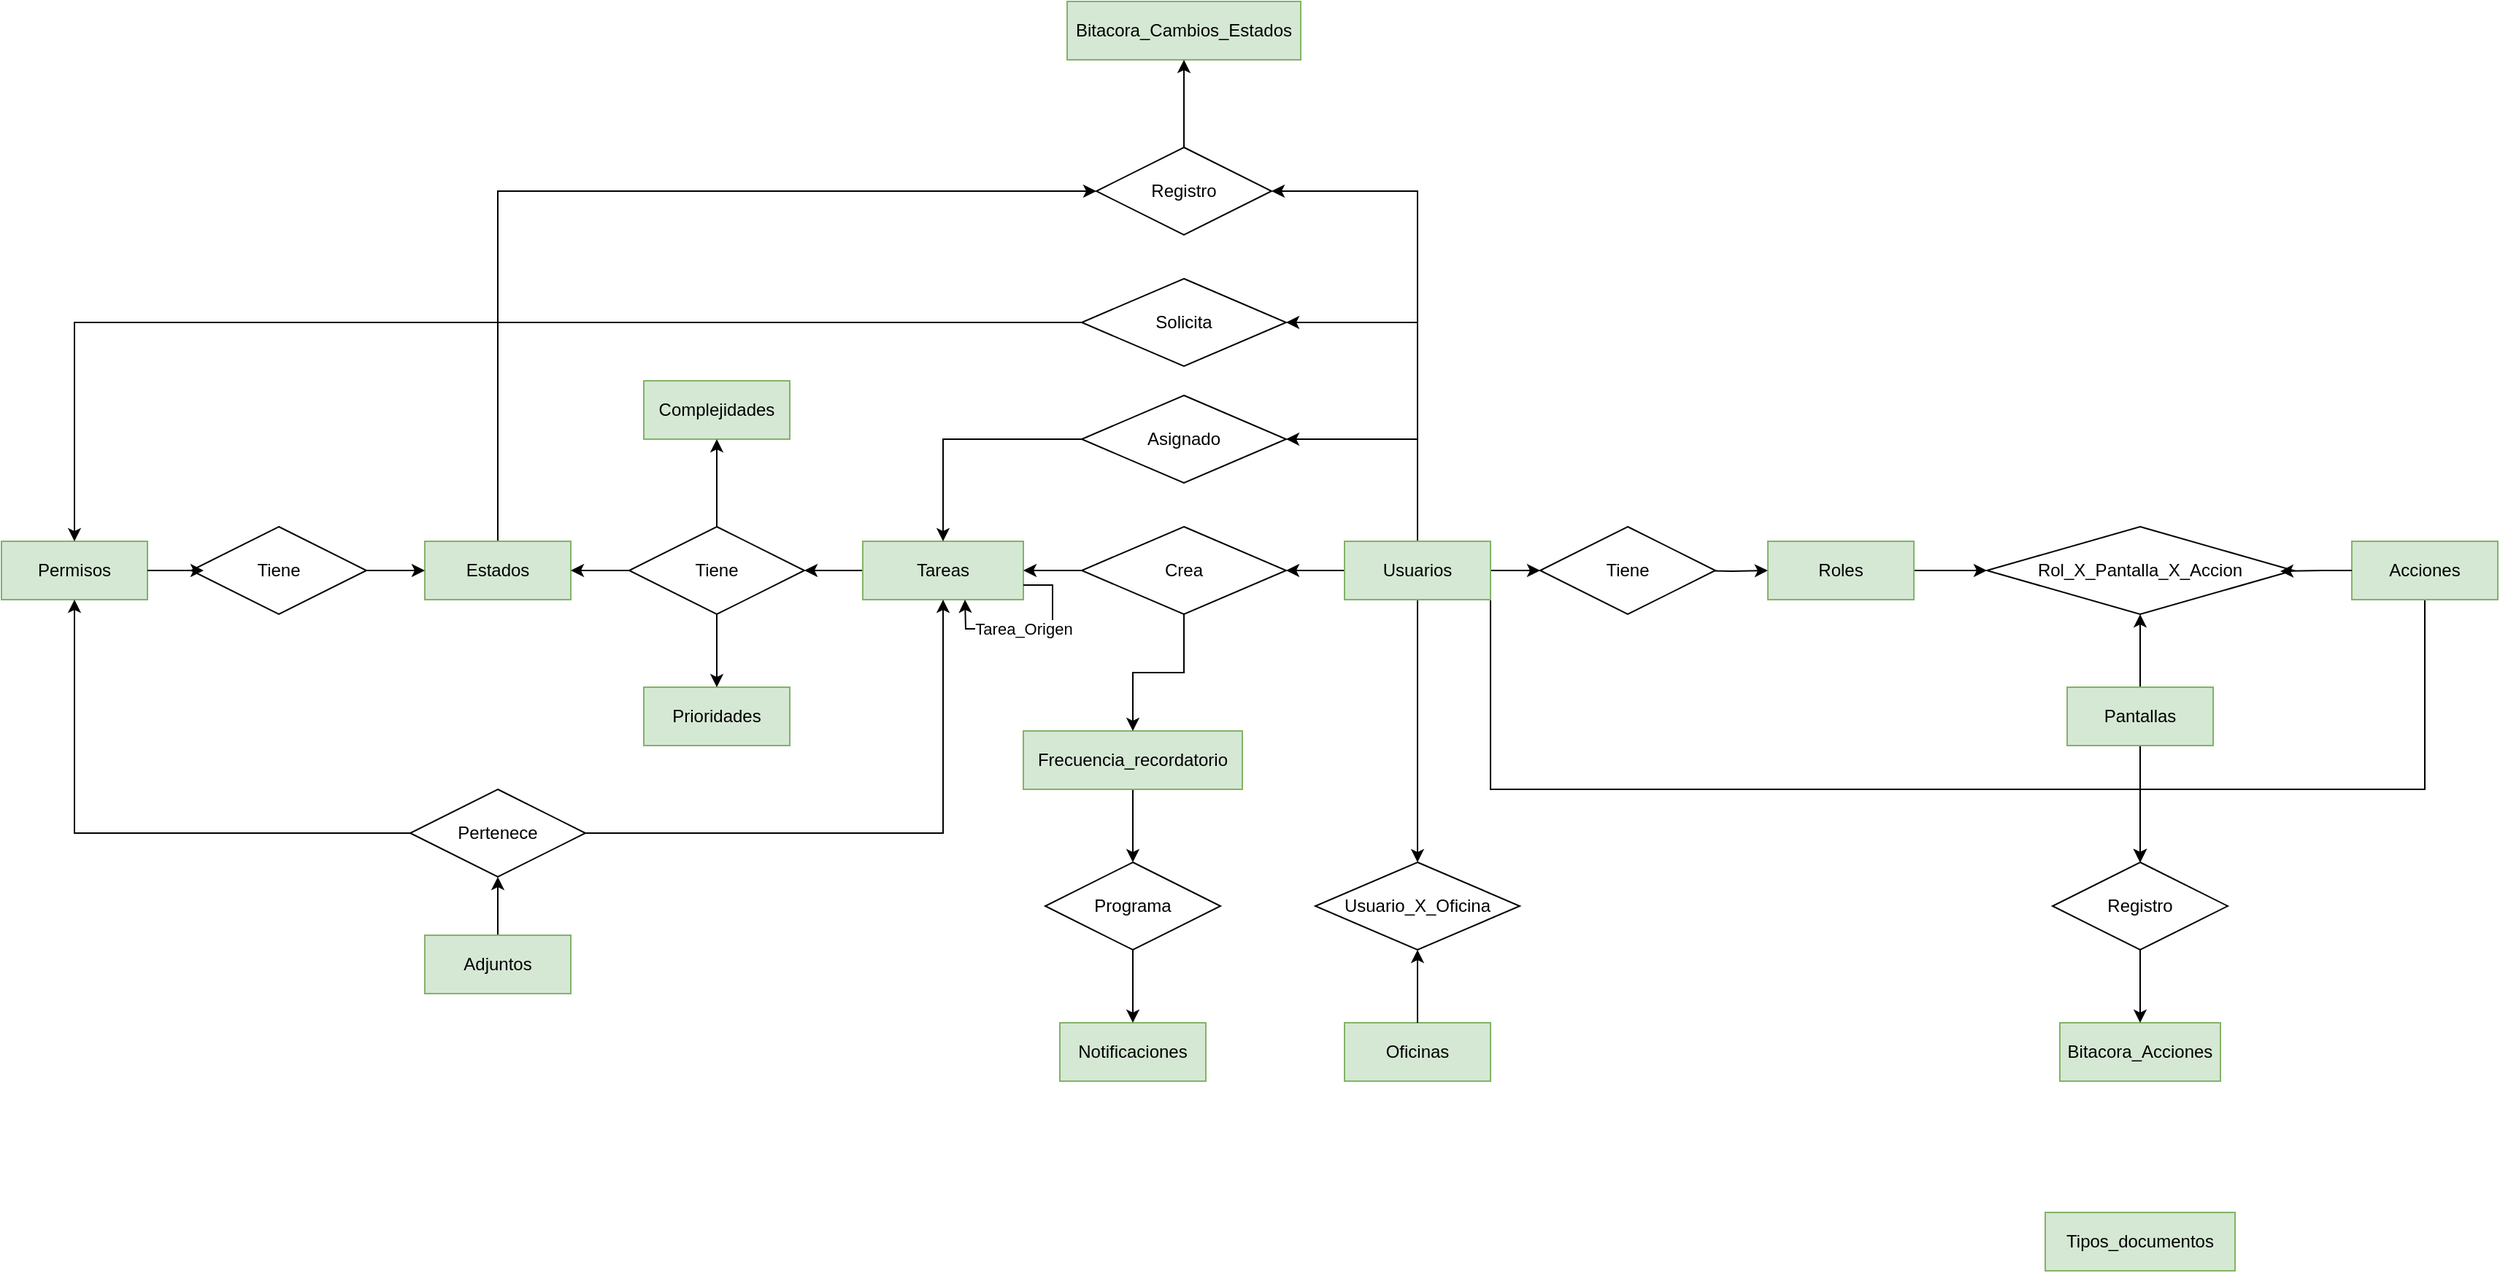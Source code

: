 <mxfile version="26.2.14">
  <diagram name="Página-1" id="aU5e-4gyXZzoZdQWq91M">
    <mxGraphModel dx="3021" dy="2312" grid="1" gridSize="10" guides="1" tooltips="1" connect="1" arrows="1" fold="1" page="1" pageScale="1" pageWidth="827" pageHeight="1169" math="0" shadow="0">
      <root>
        <mxCell id="0" />
        <mxCell id="1" parent="0" />
        <mxCell id="9YhUjrj5osRhjf7E5tQx-17" style="edgeStyle=orthogonalEdgeStyle;rounded=0;orthogonalLoop=1;jettySize=auto;html=1;exitX=1;exitY=0.5;exitDx=0;exitDy=0;entryX=0;entryY=0.5;entryDx=0;entryDy=0;" edge="1" parent="1" target="9YhUjrj5osRhjf7E5tQx-3">
          <mxGeometry relative="1" as="geometry">
            <mxPoint x="400" y="60" as="sourcePoint" />
          </mxGeometry>
        </mxCell>
        <mxCell id="9YhUjrj5osRhjf7E5tQx-1" value="Tiene" style="shape=rhombus;perimeter=rhombusPerimeter;whiteSpace=wrap;html=1;align=center;" vertex="1" parent="1">
          <mxGeometry x="294" y="30" width="120" height="60" as="geometry" />
        </mxCell>
        <mxCell id="9YhUjrj5osRhjf7E5tQx-16" style="edgeStyle=orthogonalEdgeStyle;rounded=0;orthogonalLoop=1;jettySize=auto;html=1;exitX=1;exitY=0.5;exitDx=0;exitDy=0;entryX=0;entryY=0.5;entryDx=0;entryDy=0;" edge="1" parent="1" source="9YhUjrj5osRhjf7E5tQx-2" target="9YhUjrj5osRhjf7E5tQx-1">
          <mxGeometry relative="1" as="geometry" />
        </mxCell>
        <mxCell id="9YhUjrj5osRhjf7E5tQx-20" style="edgeStyle=orthogonalEdgeStyle;rounded=0;orthogonalLoop=1;jettySize=auto;html=1;exitX=0.5;exitY=1;exitDx=0;exitDy=0;entryX=0.5;entryY=0;entryDx=0;entryDy=0;" edge="1" parent="1" source="9YhUjrj5osRhjf7E5tQx-2" target="9YhUjrj5osRhjf7E5tQx-19">
          <mxGeometry relative="1" as="geometry">
            <mxPoint x="210" y="150" as="targetPoint" />
          </mxGeometry>
        </mxCell>
        <mxCell id="9YhUjrj5osRhjf7E5tQx-27" style="edgeStyle=orthogonalEdgeStyle;rounded=0;orthogonalLoop=1;jettySize=auto;html=1;exitX=0;exitY=0.5;exitDx=0;exitDy=0;entryX=1;entryY=0.5;entryDx=0;entryDy=0;" edge="1" parent="1" source="9YhUjrj5osRhjf7E5tQx-2" target="9YhUjrj5osRhjf7E5tQx-24">
          <mxGeometry relative="1" as="geometry" />
        </mxCell>
        <mxCell id="9YhUjrj5osRhjf7E5tQx-31" style="edgeStyle=orthogonalEdgeStyle;rounded=0;orthogonalLoop=1;jettySize=auto;html=1;exitX=0.5;exitY=0;exitDx=0;exitDy=0;entryX=1;entryY=0.5;entryDx=0;entryDy=0;" edge="1" parent="1" source="9YhUjrj5osRhjf7E5tQx-2" target="9YhUjrj5osRhjf7E5tQx-29">
          <mxGeometry relative="1" as="geometry" />
        </mxCell>
        <mxCell id="9YhUjrj5osRhjf7E5tQx-73" style="edgeStyle=orthogonalEdgeStyle;rounded=0;orthogonalLoop=1;jettySize=auto;html=1;exitX=0.5;exitY=0;exitDx=0;exitDy=0;entryX=1;entryY=0.5;entryDx=0;entryDy=0;" edge="1" parent="1" source="9YhUjrj5osRhjf7E5tQx-2" target="9YhUjrj5osRhjf7E5tQx-72">
          <mxGeometry relative="1" as="geometry" />
        </mxCell>
        <mxCell id="9YhUjrj5osRhjf7E5tQx-83" style="edgeStyle=orthogonalEdgeStyle;rounded=0;orthogonalLoop=1;jettySize=auto;html=1;exitX=0.5;exitY=0;exitDx=0;exitDy=0;entryX=1;entryY=0.5;entryDx=0;entryDy=0;" edge="1" parent="1" source="9YhUjrj5osRhjf7E5tQx-2" target="9YhUjrj5osRhjf7E5tQx-81">
          <mxGeometry relative="1" as="geometry" />
        </mxCell>
        <mxCell id="9YhUjrj5osRhjf7E5tQx-93" style="edgeStyle=orthogonalEdgeStyle;rounded=0;orthogonalLoop=1;jettySize=auto;html=1;exitX=1;exitY=1;exitDx=0;exitDy=0;entryX=0.5;entryY=0;entryDx=0;entryDy=0;" edge="1" parent="1" source="9YhUjrj5osRhjf7E5tQx-2" target="9YhUjrj5osRhjf7E5tQx-62">
          <mxGeometry relative="1" as="geometry">
            <Array as="points">
              <mxPoint x="260" y="210" />
              <mxPoint x="705" y="210" />
            </Array>
          </mxGeometry>
        </mxCell>
        <mxCell id="9YhUjrj5osRhjf7E5tQx-2" value="Usuarios" style="whiteSpace=wrap;html=1;align=center;fillColor=#d5e8d4;strokeColor=#82b366;" vertex="1" parent="1">
          <mxGeometry x="160" y="40" width="100" height="40" as="geometry" />
        </mxCell>
        <mxCell id="9YhUjrj5osRhjf7E5tQx-46" style="edgeStyle=orthogonalEdgeStyle;rounded=0;orthogonalLoop=1;jettySize=auto;html=1;exitX=1;exitY=0.5;exitDx=0;exitDy=0;entryX=0;entryY=0.5;entryDx=0;entryDy=0;" edge="1" parent="1" source="9YhUjrj5osRhjf7E5tQx-3" target="9YhUjrj5osRhjf7E5tQx-45">
          <mxGeometry relative="1" as="geometry" />
        </mxCell>
        <mxCell id="9YhUjrj5osRhjf7E5tQx-3" value="Roles" style="whiteSpace=wrap;html=1;align=center;fillColor=#d5e8d4;strokeColor=#82b366;" vertex="1" parent="1">
          <mxGeometry x="450" y="40" width="100" height="40" as="geometry" />
        </mxCell>
        <mxCell id="9YhUjrj5osRhjf7E5tQx-35" style="edgeStyle=orthogonalEdgeStyle;rounded=0;orthogonalLoop=1;jettySize=auto;html=1;exitX=0;exitY=0.5;exitDx=0;exitDy=0;entryX=1;entryY=0.5;entryDx=0;entryDy=0;" edge="1" parent="1" source="9YhUjrj5osRhjf7E5tQx-4" target="9YhUjrj5osRhjf7E5tQx-33">
          <mxGeometry relative="1" as="geometry" />
        </mxCell>
        <mxCell id="9YhUjrj5osRhjf7E5tQx-4" value="Tareas" style="whiteSpace=wrap;html=1;align=center;fillColor=#d5e8d4;strokeColor=#82b366;" vertex="1" parent="1">
          <mxGeometry x="-170" y="40" width="110" height="40" as="geometry" />
        </mxCell>
        <mxCell id="9YhUjrj5osRhjf7E5tQx-5" value="Oficinas" style="whiteSpace=wrap;html=1;align=center;fillColor=#d5e8d4;strokeColor=#82b366;" vertex="1" parent="1">
          <mxGeometry x="160" y="370" width="100" height="40" as="geometry" />
        </mxCell>
        <mxCell id="9YhUjrj5osRhjf7E5tQx-82" style="edgeStyle=orthogonalEdgeStyle;rounded=0;orthogonalLoop=1;jettySize=auto;html=1;exitX=0.5;exitY=0;exitDx=0;exitDy=0;entryX=0;entryY=0.5;entryDx=0;entryDy=0;" edge="1" parent="1" source="9YhUjrj5osRhjf7E5tQx-6" target="9YhUjrj5osRhjf7E5tQx-81">
          <mxGeometry relative="1" as="geometry" />
        </mxCell>
        <mxCell id="9YhUjrj5osRhjf7E5tQx-6" value="Estados" style="whiteSpace=wrap;html=1;align=center;fillColor=#d5e8d4;strokeColor=#82b366;" vertex="1" parent="1">
          <mxGeometry x="-470" y="40" width="100" height="40" as="geometry" />
        </mxCell>
        <mxCell id="9YhUjrj5osRhjf7E5tQx-56" style="edgeStyle=orthogonalEdgeStyle;rounded=0;orthogonalLoop=1;jettySize=auto;html=1;exitX=0.5;exitY=0;exitDx=0;exitDy=0;entryX=0.5;entryY=1;entryDx=0;entryDy=0;" edge="1" parent="1" source="9YhUjrj5osRhjf7E5tQx-7" target="9YhUjrj5osRhjf7E5tQx-54">
          <mxGeometry relative="1" as="geometry" />
        </mxCell>
        <mxCell id="9YhUjrj5osRhjf7E5tQx-7" value="Adjuntos" style="whiteSpace=wrap;html=1;align=center;fillColor=#d5e8d4;strokeColor=#82b366;" vertex="1" parent="1">
          <mxGeometry x="-470" y="310" width="100" height="40" as="geometry" />
        </mxCell>
        <mxCell id="9YhUjrj5osRhjf7E5tQx-8" value="Bitacora_Acciones" style="whiteSpace=wrap;html=1;align=center;fillColor=#d5e8d4;strokeColor=#82b366;" vertex="1" parent="1">
          <mxGeometry x="650" y="370" width="110" height="40" as="geometry" />
        </mxCell>
        <mxCell id="9YhUjrj5osRhjf7E5tQx-9" value="Notificaciones" style="whiteSpace=wrap;html=1;align=center;fillColor=#d5e8d4;strokeColor=#82b366;" vertex="1" parent="1">
          <mxGeometry x="-35" y="370" width="100" height="40" as="geometry" />
        </mxCell>
        <mxCell id="9YhUjrj5osRhjf7E5tQx-10" value="Permisos" style="whiteSpace=wrap;html=1;align=center;fillColor=#d5e8d4;strokeColor=#82b366;" vertex="1" parent="1">
          <mxGeometry x="-760" y="40" width="100" height="40" as="geometry" />
        </mxCell>
        <mxCell id="9YhUjrj5osRhjf7E5tQx-77" style="edgeStyle=orthogonalEdgeStyle;rounded=0;orthogonalLoop=1;jettySize=auto;html=1;exitX=0.5;exitY=1;exitDx=0;exitDy=0;entryX=0.5;entryY=0;entryDx=0;entryDy=0;" edge="1" parent="1" source="9YhUjrj5osRhjf7E5tQx-11" target="9YhUjrj5osRhjf7E5tQx-67">
          <mxGeometry relative="1" as="geometry" />
        </mxCell>
        <mxCell id="9YhUjrj5osRhjf7E5tQx-11" value="Frecuencia_recordatorio" style="whiteSpace=wrap;html=1;align=center;fillColor=#d5e8d4;strokeColor=#82b366;" vertex="1" parent="1">
          <mxGeometry x="-60" y="170" width="150" height="40" as="geometry" />
        </mxCell>
        <mxCell id="9YhUjrj5osRhjf7E5tQx-12" value="Bitacora_Cambios_Estados" style="whiteSpace=wrap;html=1;align=center;fillColor=#d5e8d4;strokeColor=#82b366;" vertex="1" parent="1">
          <mxGeometry x="-30" y="-330" width="160" height="40" as="geometry" />
        </mxCell>
        <mxCell id="9YhUjrj5osRhjf7E5tQx-13" value="Complejidades" style="whiteSpace=wrap;html=1;align=center;fillColor=#d5e8d4;strokeColor=#82b366;" vertex="1" parent="1">
          <mxGeometry x="-320" y="-70" width="100" height="40" as="geometry" />
        </mxCell>
        <mxCell id="9YhUjrj5osRhjf7E5tQx-14" value="Prioridades" style="whiteSpace=wrap;html=1;align=center;fillColor=#d5e8d4;strokeColor=#82b366;" vertex="1" parent="1">
          <mxGeometry x="-320" y="140" width="100" height="40" as="geometry" />
        </mxCell>
        <mxCell id="9YhUjrj5osRhjf7E5tQx-15" value="Tipos_documentos" style="whiteSpace=wrap;html=1;align=center;fillColor=#d5e8d4;strokeColor=#82b366;" vertex="1" parent="1">
          <mxGeometry x="640" y="500" width="130" height="40" as="geometry" />
        </mxCell>
        <mxCell id="9YhUjrj5osRhjf7E5tQx-30" style="edgeStyle=orthogonalEdgeStyle;rounded=0;orthogonalLoop=1;jettySize=auto;html=1;exitX=0;exitY=0.5;exitDx=0;exitDy=0;" edge="1" parent="1" source="9YhUjrj5osRhjf7E5tQx-24" target="9YhUjrj5osRhjf7E5tQx-4">
          <mxGeometry relative="1" as="geometry" />
        </mxCell>
        <mxCell id="9YhUjrj5osRhjf7E5tQx-76" style="edgeStyle=orthogonalEdgeStyle;rounded=0;orthogonalLoop=1;jettySize=auto;html=1;exitX=0.5;exitY=1;exitDx=0;exitDy=0;entryX=0.5;entryY=0;entryDx=0;entryDy=0;" edge="1" parent="1" source="9YhUjrj5osRhjf7E5tQx-24" target="9YhUjrj5osRhjf7E5tQx-11">
          <mxGeometry relative="1" as="geometry" />
        </mxCell>
        <mxCell id="9YhUjrj5osRhjf7E5tQx-24" value="Crea" style="shape=rhombus;perimeter=rhombusPerimeter;whiteSpace=wrap;html=1;align=center;" vertex="1" parent="1">
          <mxGeometry x="-20" y="30" width="140" height="60" as="geometry" />
        </mxCell>
        <mxCell id="9YhUjrj5osRhjf7E5tQx-32" style="edgeStyle=orthogonalEdgeStyle;rounded=0;orthogonalLoop=1;jettySize=auto;html=1;exitX=0;exitY=0.5;exitDx=0;exitDy=0;" edge="1" parent="1" source="9YhUjrj5osRhjf7E5tQx-29" target="9YhUjrj5osRhjf7E5tQx-4">
          <mxGeometry relative="1" as="geometry" />
        </mxCell>
        <mxCell id="9YhUjrj5osRhjf7E5tQx-29" value="Asignado" style="shape=rhombus;perimeter=rhombusPerimeter;whiteSpace=wrap;html=1;align=center;" vertex="1" parent="1">
          <mxGeometry x="-20" y="-60" width="140" height="60" as="geometry" />
        </mxCell>
        <mxCell id="9YhUjrj5osRhjf7E5tQx-36" style="edgeStyle=orthogonalEdgeStyle;rounded=0;orthogonalLoop=1;jettySize=auto;html=1;exitX=0;exitY=0.5;exitDx=0;exitDy=0;" edge="1" parent="1" source="9YhUjrj5osRhjf7E5tQx-33" target="9YhUjrj5osRhjf7E5tQx-6">
          <mxGeometry relative="1" as="geometry" />
        </mxCell>
        <mxCell id="9YhUjrj5osRhjf7E5tQx-37" style="edgeStyle=orthogonalEdgeStyle;rounded=0;orthogonalLoop=1;jettySize=auto;html=1;exitX=0.5;exitY=1;exitDx=0;exitDy=0;entryX=0.5;entryY=0;entryDx=0;entryDy=0;" edge="1" parent="1" source="9YhUjrj5osRhjf7E5tQx-33" target="9YhUjrj5osRhjf7E5tQx-14">
          <mxGeometry relative="1" as="geometry" />
        </mxCell>
        <mxCell id="9YhUjrj5osRhjf7E5tQx-38" style="edgeStyle=orthogonalEdgeStyle;rounded=0;orthogonalLoop=1;jettySize=auto;html=1;exitX=0.5;exitY=0;exitDx=0;exitDy=0;entryX=0.5;entryY=1;entryDx=0;entryDy=0;" edge="1" parent="1" source="9YhUjrj5osRhjf7E5tQx-33" target="9YhUjrj5osRhjf7E5tQx-13">
          <mxGeometry relative="1" as="geometry" />
        </mxCell>
        <mxCell id="9YhUjrj5osRhjf7E5tQx-33" value="Tiene" style="shape=rhombus;perimeter=rhombusPerimeter;whiteSpace=wrap;html=1;align=center;" vertex="1" parent="1">
          <mxGeometry x="-330" y="30" width="120" height="60" as="geometry" />
        </mxCell>
        <mxCell id="9YhUjrj5osRhjf7E5tQx-87" style="edgeStyle=orthogonalEdgeStyle;rounded=0;orthogonalLoop=1;jettySize=auto;html=1;exitX=0.5;exitY=0;exitDx=0;exitDy=0;entryX=0.5;entryY=1;entryDx=0;entryDy=0;" edge="1" parent="1" source="9YhUjrj5osRhjf7E5tQx-43" target="9YhUjrj5osRhjf7E5tQx-45">
          <mxGeometry relative="1" as="geometry" />
        </mxCell>
        <mxCell id="9YhUjrj5osRhjf7E5tQx-88" style="edgeStyle=orthogonalEdgeStyle;rounded=0;orthogonalLoop=1;jettySize=auto;html=1;exitX=0.5;exitY=1;exitDx=0;exitDy=0;" edge="1" parent="1" source="9YhUjrj5osRhjf7E5tQx-43" target="9YhUjrj5osRhjf7E5tQx-62">
          <mxGeometry relative="1" as="geometry" />
        </mxCell>
        <mxCell id="9YhUjrj5osRhjf7E5tQx-43" value="Pantallas" style="whiteSpace=wrap;html=1;align=center;fillColor=#d5e8d4;strokeColor=#82b366;" vertex="1" parent="1">
          <mxGeometry x="655" y="140" width="100" height="40" as="geometry" />
        </mxCell>
        <mxCell id="9YhUjrj5osRhjf7E5tQx-92" style="edgeStyle=orthogonalEdgeStyle;rounded=0;orthogonalLoop=1;jettySize=auto;html=1;exitX=0.5;exitY=1;exitDx=0;exitDy=0;" edge="1" parent="1" source="9YhUjrj5osRhjf7E5tQx-44" target="9YhUjrj5osRhjf7E5tQx-62">
          <mxGeometry relative="1" as="geometry">
            <Array as="points">
              <mxPoint x="900" y="210" />
              <mxPoint x="705" y="210" />
            </Array>
          </mxGeometry>
        </mxCell>
        <mxCell id="9YhUjrj5osRhjf7E5tQx-44" value="Acciones" style="whiteSpace=wrap;html=1;align=center;fillColor=#d5e8d4;strokeColor=#82b366;" vertex="1" parent="1">
          <mxGeometry x="850" y="40" width="100" height="40" as="geometry" />
        </mxCell>
        <mxCell id="9YhUjrj5osRhjf7E5tQx-45" value="Rol_X_Pantalla_X_Accion" style="shape=rhombus;perimeter=rhombusPerimeter;whiteSpace=wrap;html=1;align=center;" vertex="1" parent="1">
          <mxGeometry x="600" y="30" width="210" height="60" as="geometry" />
        </mxCell>
        <mxCell id="9YhUjrj5osRhjf7E5tQx-48" style="edgeStyle=orthogonalEdgeStyle;rounded=0;orthogonalLoop=1;jettySize=auto;html=1;exitX=0;exitY=0.5;exitDx=0;exitDy=0;entryX=0.957;entryY=0.509;entryDx=0;entryDy=0;entryPerimeter=0;" edge="1" parent="1" source="9YhUjrj5osRhjf7E5tQx-44" target="9YhUjrj5osRhjf7E5tQx-45">
          <mxGeometry relative="1" as="geometry" />
        </mxCell>
        <mxCell id="9YhUjrj5osRhjf7E5tQx-53" style="edgeStyle=orthogonalEdgeStyle;rounded=0;orthogonalLoop=1;jettySize=auto;html=1;exitX=1;exitY=0.5;exitDx=0;exitDy=0;entryX=0;entryY=0.5;entryDx=0;entryDy=0;" edge="1" parent="1" source="9YhUjrj5osRhjf7E5tQx-50" target="9YhUjrj5osRhjf7E5tQx-6">
          <mxGeometry relative="1" as="geometry" />
        </mxCell>
        <mxCell id="9YhUjrj5osRhjf7E5tQx-50" value="Tiene" style="shape=rhombus;perimeter=rhombusPerimeter;whiteSpace=wrap;html=1;align=center;" vertex="1" parent="1">
          <mxGeometry x="-630" y="30" width="120" height="60" as="geometry" />
        </mxCell>
        <mxCell id="9YhUjrj5osRhjf7E5tQx-52" style="edgeStyle=orthogonalEdgeStyle;rounded=0;orthogonalLoop=1;jettySize=auto;html=1;exitX=1;exitY=0.5;exitDx=0;exitDy=0;entryX=0.071;entryY=0.509;entryDx=0;entryDy=0;entryPerimeter=0;" edge="1" parent="1" source="9YhUjrj5osRhjf7E5tQx-10" target="9YhUjrj5osRhjf7E5tQx-50">
          <mxGeometry relative="1" as="geometry" />
        </mxCell>
        <mxCell id="9YhUjrj5osRhjf7E5tQx-57" style="edgeStyle=orthogonalEdgeStyle;rounded=0;orthogonalLoop=1;jettySize=auto;html=1;exitX=0;exitY=0.5;exitDx=0;exitDy=0;entryX=0.5;entryY=1;entryDx=0;entryDy=0;" edge="1" parent="1" source="9YhUjrj5osRhjf7E5tQx-54" target="9YhUjrj5osRhjf7E5tQx-10">
          <mxGeometry relative="1" as="geometry" />
        </mxCell>
        <mxCell id="9YhUjrj5osRhjf7E5tQx-61" style="edgeStyle=orthogonalEdgeStyle;rounded=0;orthogonalLoop=1;jettySize=auto;html=1;exitX=1;exitY=0.5;exitDx=0;exitDy=0;entryX=0.5;entryY=1;entryDx=0;entryDy=0;" edge="1" parent="1" source="9YhUjrj5osRhjf7E5tQx-54" target="9YhUjrj5osRhjf7E5tQx-4">
          <mxGeometry relative="1" as="geometry" />
        </mxCell>
        <mxCell id="9YhUjrj5osRhjf7E5tQx-54" value="Pertenece" style="shape=rhombus;perimeter=rhombusPerimeter;whiteSpace=wrap;html=1;align=center;" vertex="1" parent="1">
          <mxGeometry x="-480" y="210" width="120" height="60" as="geometry" />
        </mxCell>
        <mxCell id="9YhUjrj5osRhjf7E5tQx-59" style="edgeStyle=orthogonalEdgeStyle;rounded=0;orthogonalLoop=1;jettySize=auto;html=1;exitX=1;exitY=0.75;exitDx=0;exitDy=0;" edge="1" parent="1" source="9YhUjrj5osRhjf7E5tQx-4">
          <mxGeometry relative="1" as="geometry">
            <mxPoint x="-100" y="80" as="targetPoint" />
          </mxGeometry>
        </mxCell>
        <mxCell id="9YhUjrj5osRhjf7E5tQx-60" value="Tarea_Origen" style="edgeLabel;html=1;align=center;verticalAlign=middle;resizable=0;points=[];" vertex="1" connectable="0" parent="9YhUjrj5osRhjf7E5tQx-59">
          <mxGeometry x="0.204" y="3" relative="1" as="geometry">
            <mxPoint x="8" y="-3" as="offset" />
          </mxGeometry>
        </mxCell>
        <mxCell id="9YhUjrj5osRhjf7E5tQx-66" style="edgeStyle=orthogonalEdgeStyle;rounded=0;orthogonalLoop=1;jettySize=auto;html=1;exitX=0.5;exitY=1;exitDx=0;exitDy=0;" edge="1" parent="1" source="9YhUjrj5osRhjf7E5tQx-62" target="9YhUjrj5osRhjf7E5tQx-8">
          <mxGeometry relative="1" as="geometry" />
        </mxCell>
        <mxCell id="9YhUjrj5osRhjf7E5tQx-62" value="Registro" style="shape=rhombus;perimeter=rhombusPerimeter;whiteSpace=wrap;html=1;align=center;" vertex="1" parent="1">
          <mxGeometry x="645" y="260" width="120" height="60" as="geometry" />
        </mxCell>
        <mxCell id="9YhUjrj5osRhjf7E5tQx-80" style="edgeStyle=orthogonalEdgeStyle;rounded=0;orthogonalLoop=1;jettySize=auto;html=1;exitX=0.5;exitY=1;exitDx=0;exitDy=0;entryX=0.5;entryY=0;entryDx=0;entryDy=0;" edge="1" parent="1" source="9YhUjrj5osRhjf7E5tQx-67" target="9YhUjrj5osRhjf7E5tQx-9">
          <mxGeometry relative="1" as="geometry" />
        </mxCell>
        <mxCell id="9YhUjrj5osRhjf7E5tQx-67" value="Programa" style="shape=rhombus;perimeter=rhombusPerimeter;whiteSpace=wrap;html=1;align=center;" vertex="1" parent="1">
          <mxGeometry x="-45" y="260" width="120" height="60" as="geometry" />
        </mxCell>
        <mxCell id="9YhUjrj5osRhjf7E5tQx-74" style="edgeStyle=orthogonalEdgeStyle;rounded=0;orthogonalLoop=1;jettySize=auto;html=1;exitX=0;exitY=0.5;exitDx=0;exitDy=0;entryX=0.5;entryY=0;entryDx=0;entryDy=0;" edge="1" parent="1" source="9YhUjrj5osRhjf7E5tQx-72" target="9YhUjrj5osRhjf7E5tQx-10">
          <mxGeometry relative="1" as="geometry" />
        </mxCell>
        <mxCell id="9YhUjrj5osRhjf7E5tQx-72" value="Solicita" style="shape=rhombus;perimeter=rhombusPerimeter;whiteSpace=wrap;html=1;align=center;" vertex="1" parent="1">
          <mxGeometry x="-20" y="-140" width="140" height="60" as="geometry" />
        </mxCell>
        <mxCell id="9YhUjrj5osRhjf7E5tQx-84" style="edgeStyle=orthogonalEdgeStyle;rounded=0;orthogonalLoop=1;jettySize=auto;html=1;exitX=0.5;exitY=0;exitDx=0;exitDy=0;entryX=0.5;entryY=1;entryDx=0;entryDy=0;" edge="1" parent="1" source="9YhUjrj5osRhjf7E5tQx-81" target="9YhUjrj5osRhjf7E5tQx-12">
          <mxGeometry relative="1" as="geometry" />
        </mxCell>
        <mxCell id="9YhUjrj5osRhjf7E5tQx-81" value="Registro" style="shape=rhombus;perimeter=rhombusPerimeter;whiteSpace=wrap;html=1;align=center;" vertex="1" parent="1">
          <mxGeometry x="-10" y="-230" width="120" height="60" as="geometry" />
        </mxCell>
        <mxCell id="9YhUjrj5osRhjf7E5tQx-90" value="" style="edgeStyle=orthogonalEdgeStyle;rounded=0;orthogonalLoop=1;jettySize=auto;html=1;exitX=0.5;exitY=0;exitDx=0;exitDy=0;entryX=0.5;entryY=1;entryDx=0;entryDy=0;" edge="1" parent="1" source="9YhUjrj5osRhjf7E5tQx-5" target="9YhUjrj5osRhjf7E5tQx-19">
          <mxGeometry relative="1" as="geometry">
            <mxPoint x="210" y="480" as="sourcePoint" />
            <mxPoint x="210" y="210" as="targetPoint" />
          </mxGeometry>
        </mxCell>
        <mxCell id="9YhUjrj5osRhjf7E5tQx-19" value="Usuario_X_Oficina" style="shape=rhombus;perimeter=rhombusPerimeter;whiteSpace=wrap;html=1;align=center;" vertex="1" parent="1">
          <mxGeometry x="140" y="260" width="140" height="60" as="geometry" />
        </mxCell>
      </root>
    </mxGraphModel>
  </diagram>
</mxfile>
